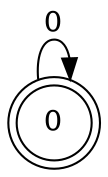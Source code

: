 digraph finite_state_machine {
	rankdir=LR;
	size="8,5"
	node [shape = doublecircle]; 0;
	node [shape = circle];
	0 -> 0 [label="0"];
	
}